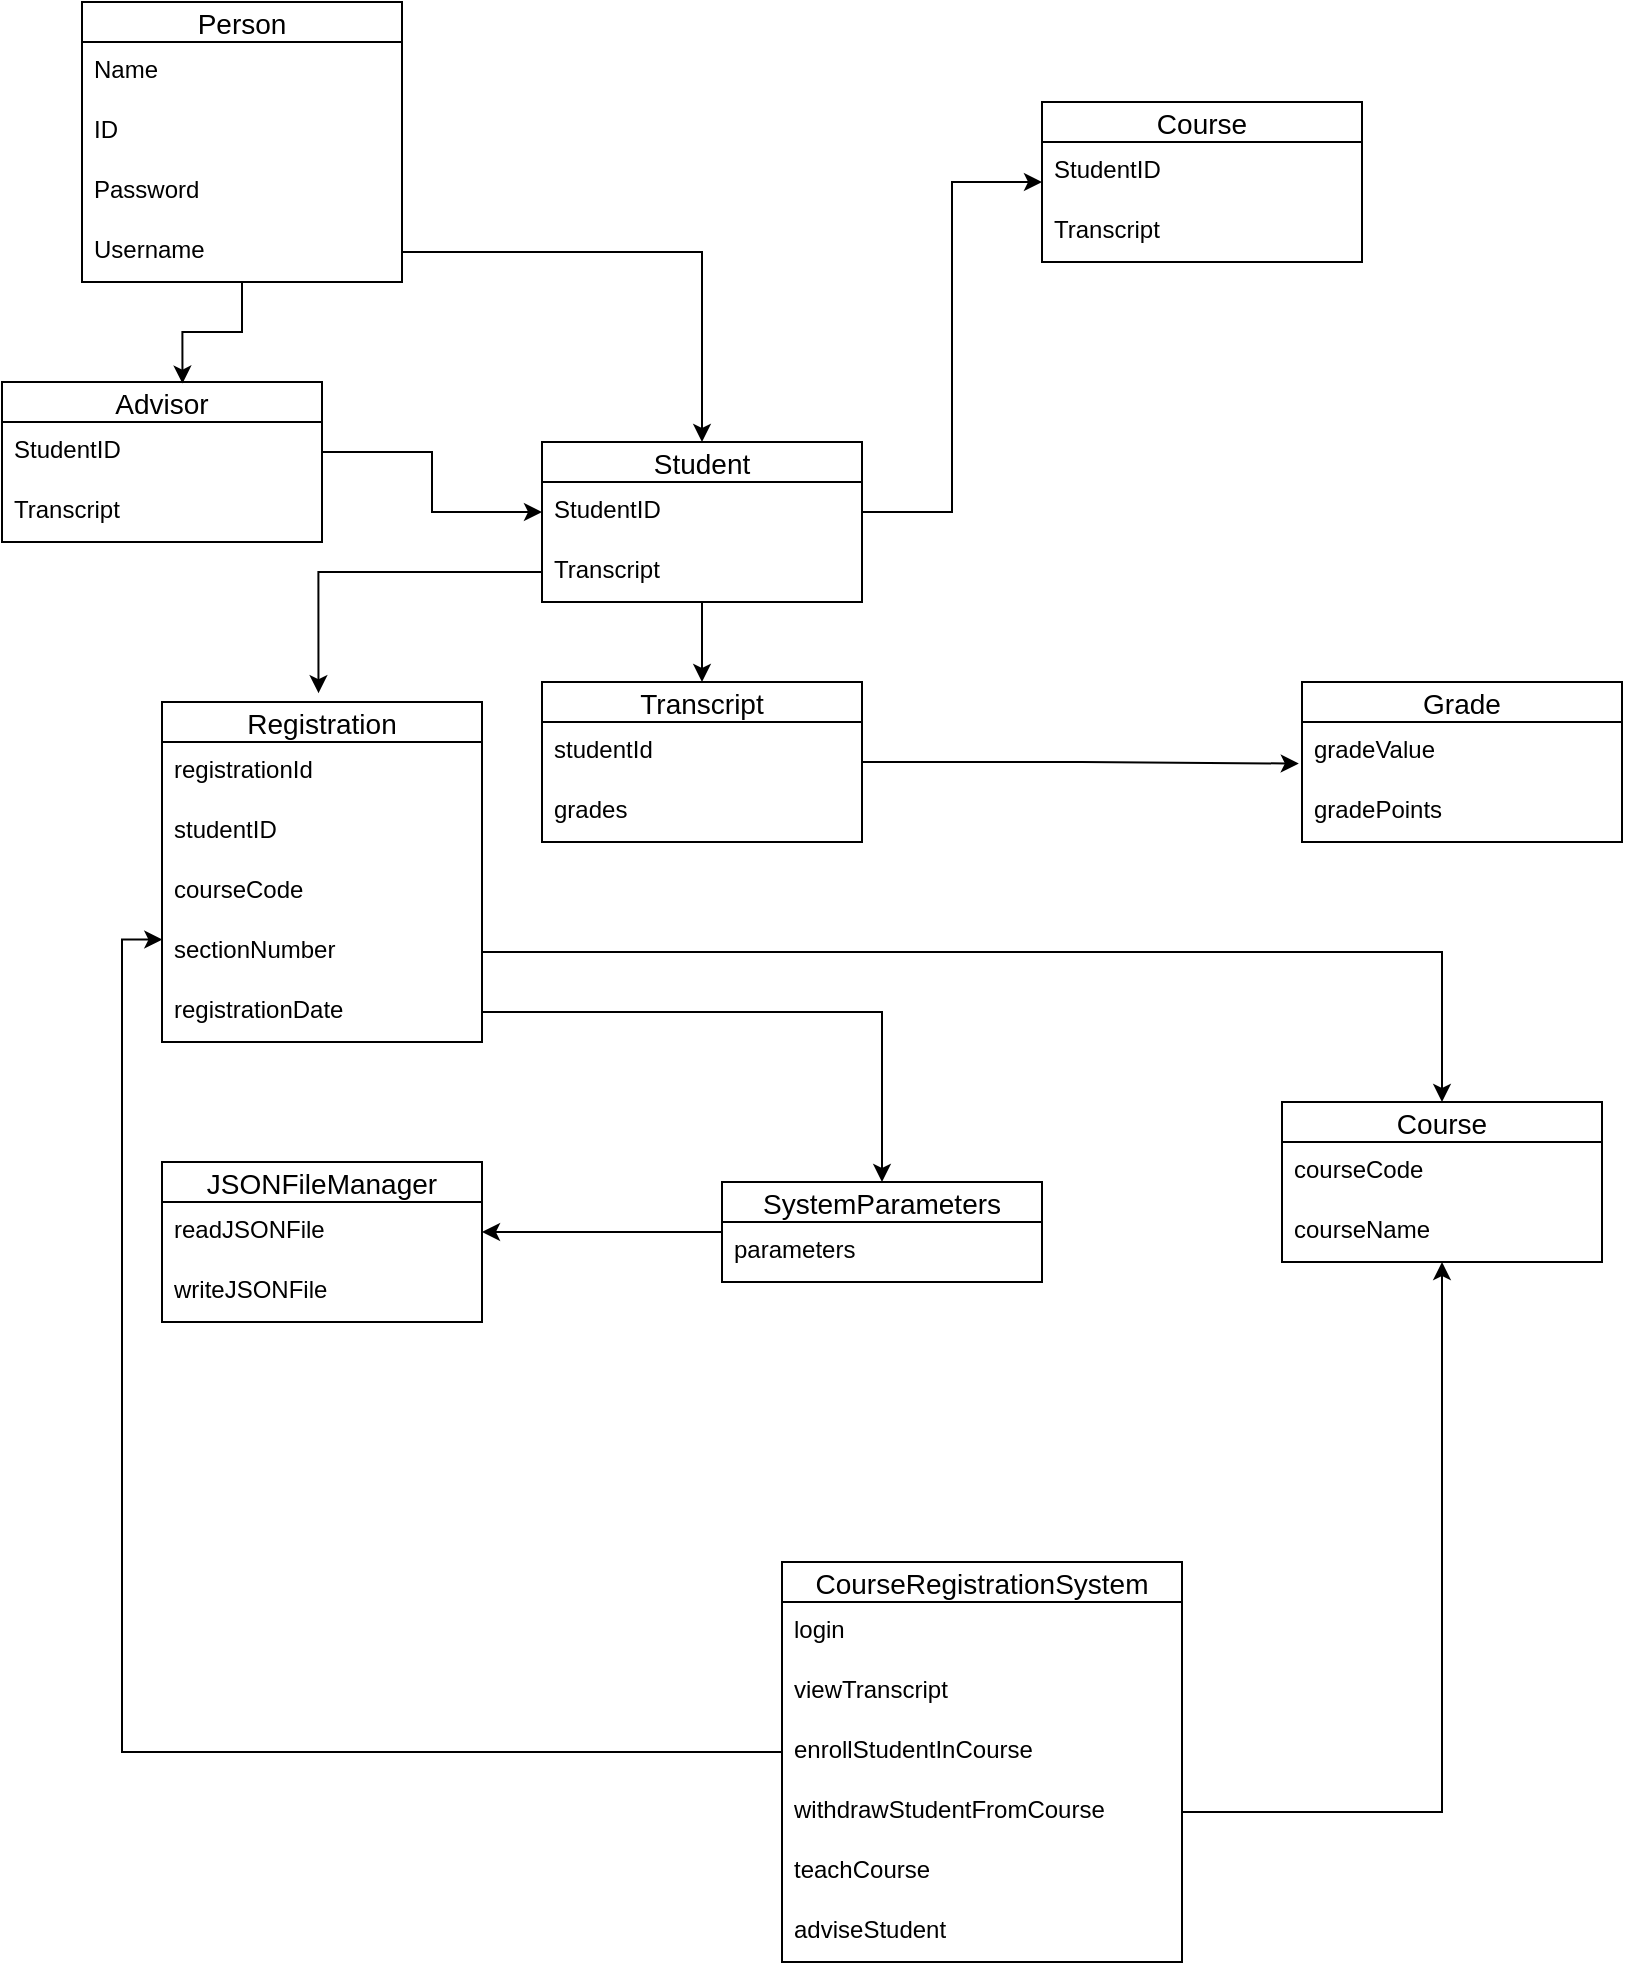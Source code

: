 <mxfile version="22.0.8" type="device">
  <diagram name="Page-1" id="fzaCTIRdML0bYxhaleU3">
    <mxGraphModel dx="2390" dy="1280" grid="1" gridSize="10" guides="1" tooltips="1" connect="1" arrows="1" fold="1" page="1" pageScale="1" pageWidth="850" pageHeight="1100" math="0" shadow="0">
      <root>
        <mxCell id="0" />
        <mxCell id="1" parent="0" />
        <mxCell id="CRKDKkANjr1wCwTOWbYb-2" value="Person" style="swimlane;fontStyle=0;childLayout=stackLayout;horizontal=1;startSize=20;horizontalStack=0;resizeParent=1;resizeParentMax=0;resizeLast=0;collapsible=1;marginBottom=0;align=center;fontSize=14;" vertex="1" parent="1">
          <mxGeometry x="60" y="30" width="160" height="140" as="geometry" />
        </mxCell>
        <mxCell id="CRKDKkANjr1wCwTOWbYb-3" value="Name" style="text;strokeColor=none;fillColor=none;spacingLeft=4;spacingRight=4;overflow=hidden;rotatable=0;points=[[0,0.5],[1,0.5]];portConstraint=eastwest;fontSize=12;whiteSpace=wrap;html=1;" vertex="1" parent="CRKDKkANjr1wCwTOWbYb-2">
          <mxGeometry y="20" width="160" height="30" as="geometry" />
        </mxCell>
        <mxCell id="CRKDKkANjr1wCwTOWbYb-4" value="ID" style="text;strokeColor=none;fillColor=none;spacingLeft=4;spacingRight=4;overflow=hidden;rotatable=0;points=[[0,0.5],[1,0.5]];portConstraint=eastwest;fontSize=12;whiteSpace=wrap;html=1;" vertex="1" parent="CRKDKkANjr1wCwTOWbYb-2">
          <mxGeometry y="50" width="160" height="30" as="geometry" />
        </mxCell>
        <mxCell id="CRKDKkANjr1wCwTOWbYb-7" value="Password" style="text;strokeColor=none;fillColor=none;spacingLeft=4;spacingRight=4;overflow=hidden;rotatable=0;points=[[0,0.5],[1,0.5]];portConstraint=eastwest;fontSize=12;whiteSpace=wrap;html=1;" vertex="1" parent="CRKDKkANjr1wCwTOWbYb-2">
          <mxGeometry y="80" width="160" height="30" as="geometry" />
        </mxCell>
        <mxCell id="CRKDKkANjr1wCwTOWbYb-6" value="Username" style="text;strokeColor=none;fillColor=none;spacingLeft=4;spacingRight=4;overflow=hidden;rotatable=0;points=[[0,0.5],[1,0.5]];portConstraint=eastwest;fontSize=12;whiteSpace=wrap;html=1;" vertex="1" parent="CRKDKkANjr1wCwTOWbYb-2">
          <mxGeometry y="110" width="160" height="30" as="geometry" />
        </mxCell>
        <mxCell id="CRKDKkANjr1wCwTOWbYb-71" style="edgeStyle=orthogonalEdgeStyle;rounded=0;orthogonalLoop=1;jettySize=auto;html=1;entryX=0.5;entryY=0;entryDx=0;entryDy=0;" edge="1" parent="1" source="CRKDKkANjr1wCwTOWbYb-15" target="CRKDKkANjr1wCwTOWbYb-39">
          <mxGeometry relative="1" as="geometry" />
        </mxCell>
        <mxCell id="CRKDKkANjr1wCwTOWbYb-15" value="Student" style="swimlane;fontStyle=0;childLayout=stackLayout;horizontal=1;startSize=20;horizontalStack=0;resizeParent=1;resizeParentMax=0;resizeLast=0;collapsible=1;marginBottom=0;align=center;fontSize=14;" vertex="1" parent="1">
          <mxGeometry x="290" y="250" width="160" height="80" as="geometry" />
        </mxCell>
        <mxCell id="CRKDKkANjr1wCwTOWbYb-16" value="StudentID" style="text;strokeColor=none;fillColor=none;spacingLeft=4;spacingRight=4;overflow=hidden;rotatable=0;points=[[0,0.5],[1,0.5]];portConstraint=eastwest;fontSize=12;whiteSpace=wrap;html=1;" vertex="1" parent="CRKDKkANjr1wCwTOWbYb-15">
          <mxGeometry y="20" width="160" height="30" as="geometry" />
        </mxCell>
        <mxCell id="CRKDKkANjr1wCwTOWbYb-17" value="Transcript" style="text;strokeColor=none;fillColor=none;spacingLeft=4;spacingRight=4;overflow=hidden;rotatable=0;points=[[0,0.5],[1,0.5]];portConstraint=eastwest;fontSize=12;whiteSpace=wrap;html=1;" vertex="1" parent="CRKDKkANjr1wCwTOWbYb-15">
          <mxGeometry y="50" width="160" height="30" as="geometry" />
        </mxCell>
        <mxCell id="CRKDKkANjr1wCwTOWbYb-20" value="Advisor" style="swimlane;fontStyle=0;childLayout=stackLayout;horizontal=1;startSize=20;horizontalStack=0;resizeParent=1;resizeParentMax=0;resizeLast=0;collapsible=1;marginBottom=0;align=center;fontSize=14;" vertex="1" parent="1">
          <mxGeometry x="20" y="220" width="160" height="80" as="geometry" />
        </mxCell>
        <mxCell id="CRKDKkANjr1wCwTOWbYb-21" value="StudentID" style="text;strokeColor=none;fillColor=none;spacingLeft=4;spacingRight=4;overflow=hidden;rotatable=0;points=[[0,0.5],[1,0.5]];portConstraint=eastwest;fontSize=12;whiteSpace=wrap;html=1;" vertex="1" parent="CRKDKkANjr1wCwTOWbYb-20">
          <mxGeometry y="20" width="160" height="30" as="geometry" />
        </mxCell>
        <mxCell id="CRKDKkANjr1wCwTOWbYb-22" value="Transcript" style="text;strokeColor=none;fillColor=none;spacingLeft=4;spacingRight=4;overflow=hidden;rotatable=0;points=[[0,0.5],[1,0.5]];portConstraint=eastwest;fontSize=12;whiteSpace=wrap;html=1;" vertex="1" parent="CRKDKkANjr1wCwTOWbYb-20">
          <mxGeometry y="50" width="160" height="30" as="geometry" />
        </mxCell>
        <mxCell id="CRKDKkANjr1wCwTOWbYb-23" value="Course" style="swimlane;fontStyle=0;childLayout=stackLayout;horizontal=1;startSize=20;horizontalStack=0;resizeParent=1;resizeParentMax=0;resizeLast=0;collapsible=1;marginBottom=0;align=center;fontSize=14;" vertex="1" parent="1">
          <mxGeometry x="540" y="80" width="160" height="80" as="geometry" />
        </mxCell>
        <mxCell id="CRKDKkANjr1wCwTOWbYb-24" value="StudentID" style="text;strokeColor=none;fillColor=none;spacingLeft=4;spacingRight=4;overflow=hidden;rotatable=0;points=[[0,0.5],[1,0.5]];portConstraint=eastwest;fontSize=12;whiteSpace=wrap;html=1;" vertex="1" parent="CRKDKkANjr1wCwTOWbYb-23">
          <mxGeometry y="20" width="160" height="30" as="geometry" />
        </mxCell>
        <mxCell id="CRKDKkANjr1wCwTOWbYb-25" value="Transcript" style="text;strokeColor=none;fillColor=none;spacingLeft=4;spacingRight=4;overflow=hidden;rotatable=0;points=[[0,0.5],[1,0.5]];portConstraint=eastwest;fontSize=12;whiteSpace=wrap;html=1;" vertex="1" parent="CRKDKkANjr1wCwTOWbYb-23">
          <mxGeometry y="50" width="160" height="30" as="geometry" />
        </mxCell>
        <mxCell id="CRKDKkANjr1wCwTOWbYb-26" value="Course" style="swimlane;fontStyle=0;childLayout=stackLayout;horizontal=1;startSize=20;horizontalStack=0;resizeParent=1;resizeParentMax=0;resizeLast=0;collapsible=1;marginBottom=0;align=center;fontSize=14;" vertex="1" parent="1">
          <mxGeometry x="660" y="580" width="160" height="80" as="geometry" />
        </mxCell>
        <mxCell id="CRKDKkANjr1wCwTOWbYb-27" value="courseCode" style="text;strokeColor=none;fillColor=none;spacingLeft=4;spacingRight=4;overflow=hidden;rotatable=0;points=[[0,0.5],[1,0.5]];portConstraint=eastwest;fontSize=12;whiteSpace=wrap;html=1;" vertex="1" parent="CRKDKkANjr1wCwTOWbYb-26">
          <mxGeometry y="20" width="160" height="30" as="geometry" />
        </mxCell>
        <mxCell id="CRKDKkANjr1wCwTOWbYb-28" value="courseName" style="text;strokeColor=none;fillColor=none;spacingLeft=4;spacingRight=4;overflow=hidden;rotatable=0;points=[[0,0.5],[1,0.5]];portConstraint=eastwest;fontSize=12;whiteSpace=wrap;html=1;" vertex="1" parent="CRKDKkANjr1wCwTOWbYb-26">
          <mxGeometry y="50" width="160" height="30" as="geometry" />
        </mxCell>
        <mxCell id="CRKDKkANjr1wCwTOWbYb-29" value="Grade" style="swimlane;fontStyle=0;childLayout=stackLayout;horizontal=1;startSize=20;horizontalStack=0;resizeParent=1;resizeParentMax=0;resizeLast=0;collapsible=1;marginBottom=0;align=center;fontSize=14;" vertex="1" parent="1">
          <mxGeometry x="670" y="370" width="160" height="80" as="geometry" />
        </mxCell>
        <mxCell id="CRKDKkANjr1wCwTOWbYb-30" value="gradeValue" style="text;strokeColor=none;fillColor=none;spacingLeft=4;spacingRight=4;overflow=hidden;rotatable=0;points=[[0,0.5],[1,0.5]];portConstraint=eastwest;fontSize=12;whiteSpace=wrap;html=1;" vertex="1" parent="CRKDKkANjr1wCwTOWbYb-29">
          <mxGeometry y="20" width="160" height="30" as="geometry" />
        </mxCell>
        <mxCell id="CRKDKkANjr1wCwTOWbYb-31" value="gradePoints" style="text;strokeColor=none;fillColor=none;spacingLeft=4;spacingRight=4;overflow=hidden;rotatable=0;points=[[0,0.5],[1,0.5]];portConstraint=eastwest;fontSize=12;whiteSpace=wrap;html=1;" vertex="1" parent="CRKDKkANjr1wCwTOWbYb-29">
          <mxGeometry y="50" width="160" height="30" as="geometry" />
        </mxCell>
        <mxCell id="CRKDKkANjr1wCwTOWbYb-32" value="Registration" style="swimlane;fontStyle=0;childLayout=stackLayout;horizontal=1;startSize=20;horizontalStack=0;resizeParent=1;resizeParentMax=0;resizeLast=0;collapsible=1;marginBottom=0;align=center;fontSize=14;" vertex="1" parent="1">
          <mxGeometry x="100" y="380" width="160" height="170" as="geometry" />
        </mxCell>
        <mxCell id="CRKDKkANjr1wCwTOWbYb-33" value="registrationId" style="text;strokeColor=none;fillColor=none;spacingLeft=4;spacingRight=4;overflow=hidden;rotatable=0;points=[[0,0.5],[1,0.5]];portConstraint=eastwest;fontSize=12;whiteSpace=wrap;html=1;" vertex="1" parent="CRKDKkANjr1wCwTOWbYb-32">
          <mxGeometry y="20" width="160" height="30" as="geometry" />
        </mxCell>
        <mxCell id="CRKDKkANjr1wCwTOWbYb-35" value="studentID" style="text;strokeColor=none;fillColor=none;spacingLeft=4;spacingRight=4;overflow=hidden;rotatable=0;points=[[0,0.5],[1,0.5]];portConstraint=eastwest;fontSize=12;whiteSpace=wrap;html=1;" vertex="1" parent="CRKDKkANjr1wCwTOWbYb-32">
          <mxGeometry y="50" width="160" height="30" as="geometry" />
        </mxCell>
        <mxCell id="CRKDKkANjr1wCwTOWbYb-36" value="courseCode" style="text;strokeColor=none;fillColor=none;spacingLeft=4;spacingRight=4;overflow=hidden;rotatable=0;points=[[0,0.5],[1,0.5]];portConstraint=eastwest;fontSize=12;whiteSpace=wrap;html=1;" vertex="1" parent="CRKDKkANjr1wCwTOWbYb-32">
          <mxGeometry y="80" width="160" height="30" as="geometry" />
        </mxCell>
        <mxCell id="CRKDKkANjr1wCwTOWbYb-37" value="sectionNumber" style="text;strokeColor=none;fillColor=none;spacingLeft=4;spacingRight=4;overflow=hidden;rotatable=0;points=[[0,0.5],[1,0.5]];portConstraint=eastwest;fontSize=12;whiteSpace=wrap;html=1;" vertex="1" parent="CRKDKkANjr1wCwTOWbYb-32">
          <mxGeometry y="110" width="160" height="30" as="geometry" />
        </mxCell>
        <mxCell id="CRKDKkANjr1wCwTOWbYb-38" value="registrationDate" style="text;strokeColor=none;fillColor=none;spacingLeft=4;spacingRight=4;overflow=hidden;rotatable=0;points=[[0,0.5],[1,0.5]];portConstraint=eastwest;fontSize=12;whiteSpace=wrap;html=1;" vertex="1" parent="CRKDKkANjr1wCwTOWbYb-32">
          <mxGeometry y="140" width="160" height="30" as="geometry" />
        </mxCell>
        <mxCell id="CRKDKkANjr1wCwTOWbYb-39" value="Transcript" style="swimlane;fontStyle=0;childLayout=stackLayout;horizontal=1;startSize=20;horizontalStack=0;resizeParent=1;resizeParentMax=0;resizeLast=0;collapsible=1;marginBottom=0;align=center;fontSize=14;" vertex="1" parent="1">
          <mxGeometry x="290" y="370" width="160" height="80" as="geometry" />
        </mxCell>
        <mxCell id="CRKDKkANjr1wCwTOWbYb-40" value="studentId" style="text;strokeColor=none;fillColor=none;spacingLeft=4;spacingRight=4;overflow=hidden;rotatable=0;points=[[0,0.5],[1,0.5]];portConstraint=eastwest;fontSize=12;whiteSpace=wrap;html=1;" vertex="1" parent="CRKDKkANjr1wCwTOWbYb-39">
          <mxGeometry y="20" width="160" height="30" as="geometry" />
        </mxCell>
        <mxCell id="CRKDKkANjr1wCwTOWbYb-41" value="grades" style="text;strokeColor=none;fillColor=none;spacingLeft=4;spacingRight=4;overflow=hidden;rotatable=0;points=[[0,0.5],[1,0.5]];portConstraint=eastwest;fontSize=12;whiteSpace=wrap;html=1;" vertex="1" parent="CRKDKkANjr1wCwTOWbYb-39">
          <mxGeometry y="50" width="160" height="30" as="geometry" />
        </mxCell>
        <mxCell id="CRKDKkANjr1wCwTOWbYb-42" value="CourseRegistrationSystem" style="swimlane;fontStyle=0;childLayout=stackLayout;horizontal=1;startSize=20;horizontalStack=0;resizeParent=1;resizeParentMax=0;resizeLast=0;collapsible=1;marginBottom=0;align=center;fontSize=14;" vertex="1" parent="1">
          <mxGeometry x="410" y="810" width="200" height="200" as="geometry" />
        </mxCell>
        <mxCell id="CRKDKkANjr1wCwTOWbYb-43" value="login" style="text;strokeColor=none;fillColor=none;spacingLeft=4;spacingRight=4;overflow=hidden;rotatable=0;points=[[0,0.5],[1,0.5]];portConstraint=eastwest;fontSize=12;whiteSpace=wrap;html=1;" vertex="1" parent="CRKDKkANjr1wCwTOWbYb-42">
          <mxGeometry y="20" width="200" height="30" as="geometry" />
        </mxCell>
        <mxCell id="CRKDKkANjr1wCwTOWbYb-44" value="viewTranscript" style="text;strokeColor=none;fillColor=none;spacingLeft=4;spacingRight=4;overflow=hidden;rotatable=0;points=[[0,0.5],[1,0.5]];portConstraint=eastwest;fontSize=12;whiteSpace=wrap;html=1;" vertex="1" parent="CRKDKkANjr1wCwTOWbYb-42">
          <mxGeometry y="50" width="200" height="30" as="geometry" />
        </mxCell>
        <mxCell id="CRKDKkANjr1wCwTOWbYb-51" value="enrollStudentInCourse" style="text;strokeColor=none;fillColor=none;spacingLeft=4;spacingRight=4;overflow=hidden;rotatable=0;points=[[0,0.5],[1,0.5]];portConstraint=eastwest;fontSize=12;whiteSpace=wrap;html=1;" vertex="1" parent="CRKDKkANjr1wCwTOWbYb-42">
          <mxGeometry y="80" width="200" height="30" as="geometry" />
        </mxCell>
        <mxCell id="CRKDKkANjr1wCwTOWbYb-52" value="withdrawStudentFromCourse" style="text;strokeColor=none;fillColor=none;spacingLeft=4;spacingRight=4;overflow=hidden;rotatable=0;points=[[0,0.5],[1,0.5]];portConstraint=eastwest;fontSize=12;whiteSpace=wrap;html=1;" vertex="1" parent="CRKDKkANjr1wCwTOWbYb-42">
          <mxGeometry y="110" width="200" height="30" as="geometry" />
        </mxCell>
        <mxCell id="CRKDKkANjr1wCwTOWbYb-53" value="teachCourse" style="text;strokeColor=none;fillColor=none;spacingLeft=4;spacingRight=4;overflow=hidden;rotatable=0;points=[[0,0.5],[1,0.5]];portConstraint=eastwest;fontSize=12;whiteSpace=wrap;html=1;" vertex="1" parent="CRKDKkANjr1wCwTOWbYb-42">
          <mxGeometry y="140" width="200" height="30" as="geometry" />
        </mxCell>
        <mxCell id="CRKDKkANjr1wCwTOWbYb-54" value="adviseStudent" style="text;strokeColor=none;fillColor=none;spacingLeft=4;spacingRight=4;overflow=hidden;rotatable=0;points=[[0,0.5],[1,0.5]];portConstraint=eastwest;fontSize=12;whiteSpace=wrap;html=1;" vertex="1" parent="CRKDKkANjr1wCwTOWbYb-42">
          <mxGeometry y="170" width="200" height="30" as="geometry" />
        </mxCell>
        <mxCell id="CRKDKkANjr1wCwTOWbYb-57" value="JSONFileManager " style="swimlane;fontStyle=0;childLayout=stackLayout;horizontal=1;startSize=20;horizontalStack=0;resizeParent=1;resizeParentMax=0;resizeLast=0;collapsible=1;marginBottom=0;align=center;fontSize=14;" vertex="1" parent="1">
          <mxGeometry x="100" y="610" width="160" height="80" as="geometry" />
        </mxCell>
        <mxCell id="CRKDKkANjr1wCwTOWbYb-58" value="readJSONFile" style="text;strokeColor=none;fillColor=none;spacingLeft=4;spacingRight=4;overflow=hidden;rotatable=0;points=[[0,0.5],[1,0.5]];portConstraint=eastwest;fontSize=12;whiteSpace=wrap;html=1;" vertex="1" parent="CRKDKkANjr1wCwTOWbYb-57">
          <mxGeometry y="20" width="160" height="30" as="geometry" />
        </mxCell>
        <mxCell id="CRKDKkANjr1wCwTOWbYb-59" value="writeJSONFile" style="text;strokeColor=none;fillColor=none;spacingLeft=4;spacingRight=4;overflow=hidden;rotatable=0;points=[[0,0.5],[1,0.5]];portConstraint=eastwest;fontSize=12;whiteSpace=wrap;html=1;" vertex="1" parent="CRKDKkANjr1wCwTOWbYb-57">
          <mxGeometry y="50" width="160" height="30" as="geometry" />
        </mxCell>
        <mxCell id="CRKDKkANjr1wCwTOWbYb-75" style="edgeStyle=orthogonalEdgeStyle;rounded=0;orthogonalLoop=1;jettySize=auto;html=1;entryX=1;entryY=0.5;entryDx=0;entryDy=0;" edge="1" parent="1" source="CRKDKkANjr1wCwTOWbYb-63" target="CRKDKkANjr1wCwTOWbYb-58">
          <mxGeometry relative="1" as="geometry">
            <mxPoint x="270" y="650" as="targetPoint" />
          </mxGeometry>
        </mxCell>
        <mxCell id="CRKDKkANjr1wCwTOWbYb-63" value="SystemParameters " style="swimlane;fontStyle=0;childLayout=stackLayout;horizontal=1;startSize=20;horizontalStack=0;resizeParent=1;resizeParentMax=0;resizeLast=0;collapsible=1;marginBottom=0;align=center;fontSize=14;" vertex="1" parent="1">
          <mxGeometry x="380" y="620" width="160" height="50" as="geometry" />
        </mxCell>
        <mxCell id="CRKDKkANjr1wCwTOWbYb-64" value="parameters" style="text;strokeColor=none;fillColor=none;spacingLeft=4;spacingRight=4;overflow=hidden;rotatable=0;points=[[0,0.5],[1,0.5]];portConstraint=eastwest;fontSize=12;whiteSpace=wrap;html=1;" vertex="1" parent="CRKDKkANjr1wCwTOWbYb-63">
          <mxGeometry y="20" width="160" height="30" as="geometry" />
        </mxCell>
        <mxCell id="CRKDKkANjr1wCwTOWbYb-67" style="edgeStyle=orthogonalEdgeStyle;rounded=0;orthogonalLoop=1;jettySize=auto;html=1;entryX=0.564;entryY=0.01;entryDx=0;entryDy=0;entryPerimeter=0;" edge="1" parent="1" source="CRKDKkANjr1wCwTOWbYb-2" target="CRKDKkANjr1wCwTOWbYb-20">
          <mxGeometry relative="1" as="geometry" />
        </mxCell>
        <mxCell id="CRKDKkANjr1wCwTOWbYb-68" style="edgeStyle=orthogonalEdgeStyle;rounded=0;orthogonalLoop=1;jettySize=auto;html=1;entryX=0.5;entryY=0;entryDx=0;entryDy=0;" edge="1" parent="1" source="CRKDKkANjr1wCwTOWbYb-6" target="CRKDKkANjr1wCwTOWbYb-15">
          <mxGeometry relative="1" as="geometry" />
        </mxCell>
        <mxCell id="CRKDKkANjr1wCwTOWbYb-69" style="edgeStyle=orthogonalEdgeStyle;rounded=0;orthogonalLoop=1;jettySize=auto;html=1;" edge="1" parent="1" source="CRKDKkANjr1wCwTOWbYb-21" target="CRKDKkANjr1wCwTOWbYb-16">
          <mxGeometry relative="1" as="geometry" />
        </mxCell>
        <mxCell id="CRKDKkANjr1wCwTOWbYb-70" style="edgeStyle=orthogonalEdgeStyle;rounded=0;orthogonalLoop=1;jettySize=auto;html=1;entryX=0;entryY=0.5;entryDx=0;entryDy=0;" edge="1" parent="1" source="CRKDKkANjr1wCwTOWbYb-16" target="CRKDKkANjr1wCwTOWbYb-23">
          <mxGeometry relative="1" as="geometry" />
        </mxCell>
        <mxCell id="CRKDKkANjr1wCwTOWbYb-72" style="edgeStyle=orthogonalEdgeStyle;rounded=0;orthogonalLoop=1;jettySize=auto;html=1;entryX=-0.01;entryY=0.693;entryDx=0;entryDy=0;entryPerimeter=0;" edge="1" parent="1" source="CRKDKkANjr1wCwTOWbYb-39" target="CRKDKkANjr1wCwTOWbYb-30">
          <mxGeometry relative="1" as="geometry" />
        </mxCell>
        <mxCell id="CRKDKkANjr1wCwTOWbYb-74" style="edgeStyle=orthogonalEdgeStyle;rounded=0;orthogonalLoop=1;jettySize=auto;html=1;entryX=0.489;entryY=-0.026;entryDx=0;entryDy=0;entryPerimeter=0;" edge="1" parent="1" source="CRKDKkANjr1wCwTOWbYb-17" target="CRKDKkANjr1wCwTOWbYb-32">
          <mxGeometry relative="1" as="geometry" />
        </mxCell>
        <mxCell id="CRKDKkANjr1wCwTOWbYb-76" style="edgeStyle=orthogonalEdgeStyle;rounded=0;orthogonalLoop=1;jettySize=auto;html=1;entryX=0.5;entryY=1;entryDx=0;entryDy=0;" edge="1" parent="1" source="CRKDKkANjr1wCwTOWbYb-52" target="CRKDKkANjr1wCwTOWbYb-26">
          <mxGeometry relative="1" as="geometry" />
        </mxCell>
        <mxCell id="CRKDKkANjr1wCwTOWbYb-77" style="edgeStyle=orthogonalEdgeStyle;rounded=0;orthogonalLoop=1;jettySize=auto;html=1;entryX=0.5;entryY=0;entryDx=0;entryDy=0;" edge="1" parent="1" source="CRKDKkANjr1wCwTOWbYb-38" target="CRKDKkANjr1wCwTOWbYb-63">
          <mxGeometry relative="1" as="geometry" />
        </mxCell>
        <mxCell id="CRKDKkANjr1wCwTOWbYb-78" style="edgeStyle=orthogonalEdgeStyle;rounded=0;orthogonalLoop=1;jettySize=auto;html=1;entryX=0.5;entryY=0;entryDx=0;entryDy=0;" edge="1" parent="1" source="CRKDKkANjr1wCwTOWbYb-37" target="CRKDKkANjr1wCwTOWbYb-26">
          <mxGeometry relative="1" as="geometry" />
        </mxCell>
        <mxCell id="CRKDKkANjr1wCwTOWbYb-79" style="edgeStyle=orthogonalEdgeStyle;rounded=0;orthogonalLoop=1;jettySize=auto;html=1;entryX=0.001;entryY=0.293;entryDx=0;entryDy=0;entryPerimeter=0;" edge="1" parent="1" source="CRKDKkANjr1wCwTOWbYb-51" target="CRKDKkANjr1wCwTOWbYb-37">
          <mxGeometry relative="1" as="geometry" />
        </mxCell>
      </root>
    </mxGraphModel>
  </diagram>
</mxfile>
